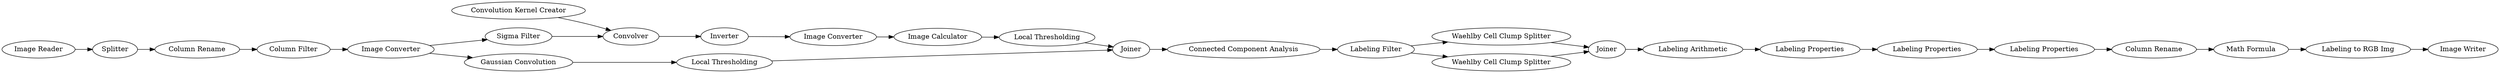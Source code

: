 digraph {
	93 -> 96
	96 -> 104
	117 -> 94
	101 -> 105
	79 -> 76
	76 -> 80
	110 -> 109
	100 -> 113
	105 -> 95
	102 -> 91
	94 -> 103
	99 -> 98
	91 -> 92
	80 -> 110
	113 -> 96
	109 -> 119
	90 -> 103
	98 -> 91
	116 -> 93
	97 -> 116
	119 -> 118
	104 -> 117
	95 -> 99
	111 -> 79
	88 -> 101
	99 -> 100
	117 -> 90
	92 -> 97
	103 -> 111
	91 [label=Convolver]
	103 [label=Joiner]
	79 [label="Labeling Properties"]
	97 [label="Image Converter"]
	105 [label="Column Rename"]
	92 [label=Inverter]
	119 [label="Labeling to RGB Img"]
	98 [label="Sigma Filter"]
	109 [label="Math Formula"]
	110 [label="Column Rename"]
	90 [label="Waehlby Cell Clump Splitter"]
	101 [label=Splitter]
	76 [label="Labeling Properties"]
	100 [label="Gaussian Convolution"]
	93 [label="Local Thresholding"]
	117 [label="Labeling Filter"]
	94 [label="Waehlby Cell Clump Splitter"]
	99 [label="Image Converter"]
	113 [label="Local Thresholding"]
	96 [label=Joiner]
	102 [label="Convolution Kernel Creator"]
	104 [label="Connected Component Analysis"]
	118 [label="Image Writer"]
	116 [label="Image Calculator"]
	88 [label="Image Reader"]
	95 [label="Column Filter"]
	111 [label="Labeling Arithmetic"]
	80 [label="Labeling Properties"]
	rankdir=LR
}
